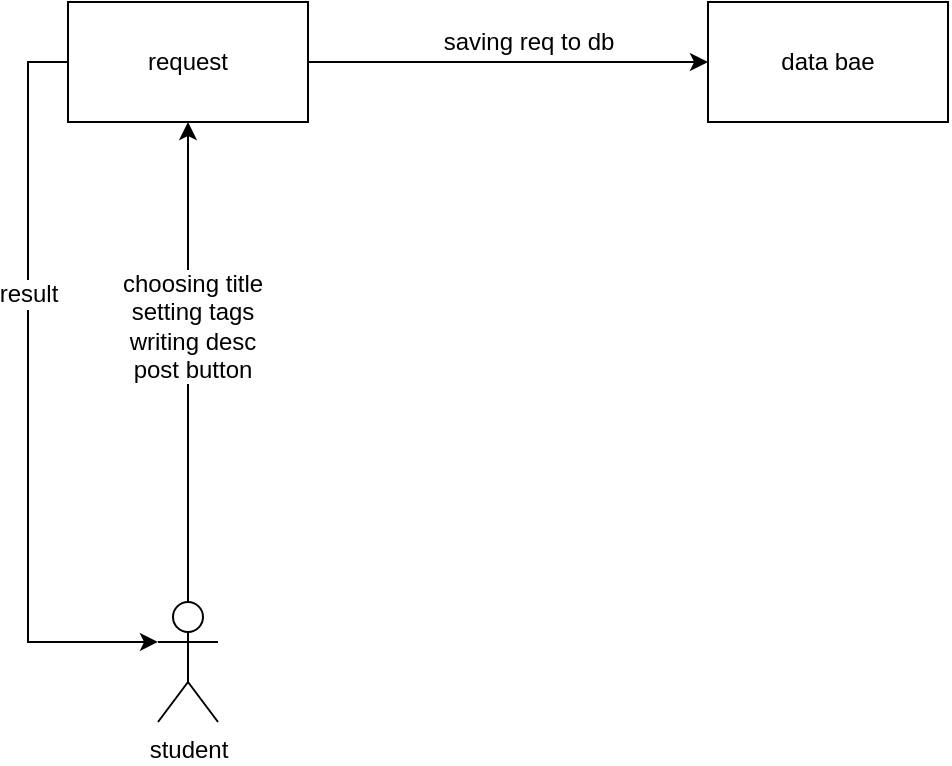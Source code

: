 <mxfile version="10.6.7" type="github"><diagram id="eYyL99N8NYH_syN0136Z" name="Page-1"><mxGraphModel dx="1003" dy="555" grid="1" gridSize="10" guides="1" tooltips="1" connect="1" arrows="1" fold="1" page="1" pageScale="1" pageWidth="850" pageHeight="1100" math="0" shadow="0"><root><mxCell id="0"/><mxCell id="1" parent="0"/><mxCell id="4rEMzNRvrUniTj7UvR58-1" value="search page" style="rounded=0;whiteSpace=wrap;html=1;" vertex="1" parent="1"><mxGeometry x="350" y="240" width="120" height="60" as="geometry"/></mxCell><mxCell id="4rEMzNRvrUniTj7UvR58-2" style="edgeStyle=orthogonalEdgeStyle;rounded=0;orthogonalLoop=1;jettySize=auto;html=1;" edge="1" parent="1" source="4rEMzNRvrUniTj7UvR58-6" target="4rEMzNRvrUniTj7UvR58-10"><mxGeometry relative="1" as="geometry"/></mxCell><mxCell id="4rEMzNRvrUniTj7UvR58-3" value="saving req to db" style="text;html=1;resizable=0;points=[];align=center;verticalAlign=middle;labelBackgroundColor=#ffffff;" vertex="1" connectable="0" parent="4rEMzNRvrUniTj7UvR58-2"><mxGeometry x="0.3" y="1" relative="1" as="geometry"><mxPoint x="-20" y="-9" as="offset"/></mxGeometry></mxCell><mxCell id="4rEMzNRvrUniTj7UvR58-4" style="edgeStyle=orthogonalEdgeStyle;rounded=0;orthogonalLoop=1;jettySize=auto;html=1;entryX=0;entryY=0.333;entryDx=0;entryDy=0;entryPerimeter=0;" edge="1" parent="1" source="4rEMzNRvrUniTj7UvR58-6" target="4rEMzNRvrUniTj7UvR58-9"><mxGeometry relative="1" as="geometry"><Array as="points"><mxPoint x="330" y="270"/><mxPoint x="330" y="560"/></Array></mxGeometry></mxCell><mxCell id="4rEMzNRvrUniTj7UvR58-5" value="result" style="text;html=1;resizable=0;points=[];align=center;verticalAlign=middle;labelBackgroundColor=#ffffff;" vertex="1" connectable="0" parent="4rEMzNRvrUniTj7UvR58-4"><mxGeometry x="-0.276" relative="1" as="geometry"><mxPoint as="offset"/></mxGeometry></mxCell><mxCell id="4rEMzNRvrUniTj7UvR58-6" value="request" style="rounded=0;whiteSpace=wrap;html=1;" vertex="1" parent="1"><mxGeometry x="350" y="240" width="120" height="60" as="geometry"/></mxCell><mxCell id="4rEMzNRvrUniTj7UvR58-7" style="edgeStyle=orthogonalEdgeStyle;rounded=0;orthogonalLoop=1;jettySize=auto;html=1;entryX=0.5;entryY=1;entryDx=0;entryDy=0;" edge="1" parent="1" source="4rEMzNRvrUniTj7UvR58-9" target="4rEMzNRvrUniTj7UvR58-6"><mxGeometry relative="1" as="geometry"/></mxCell><mxCell id="4rEMzNRvrUniTj7UvR58-8" value="choosing title&lt;br&gt;setting tags&lt;br&gt;writing desc&lt;br&gt;post button" style="text;html=1;resizable=0;points=[];align=center;verticalAlign=middle;labelBackgroundColor=#ffffff;" vertex="1" connectable="0" parent="4rEMzNRvrUniTj7UvR58-7"><mxGeometry x="0.15" y="-2" relative="1" as="geometry"><mxPoint as="offset"/></mxGeometry></mxCell><mxCell id="4rEMzNRvrUniTj7UvR58-9" value="student" style="shape=umlActor;verticalLabelPosition=bottom;labelBackgroundColor=#ffffff;verticalAlign=top;html=1;outlineConnect=0;" vertex="1" parent="1"><mxGeometry x="395" y="540" width="30" height="60" as="geometry"/></mxCell><mxCell id="4rEMzNRvrUniTj7UvR58-10" value="data bae" style="rounded=0;whiteSpace=wrap;html=1;" vertex="1" parent="1"><mxGeometry x="670" y="240" width="120" height="60" as="geometry"/></mxCell></root></mxGraphModel></diagram></mxfile>